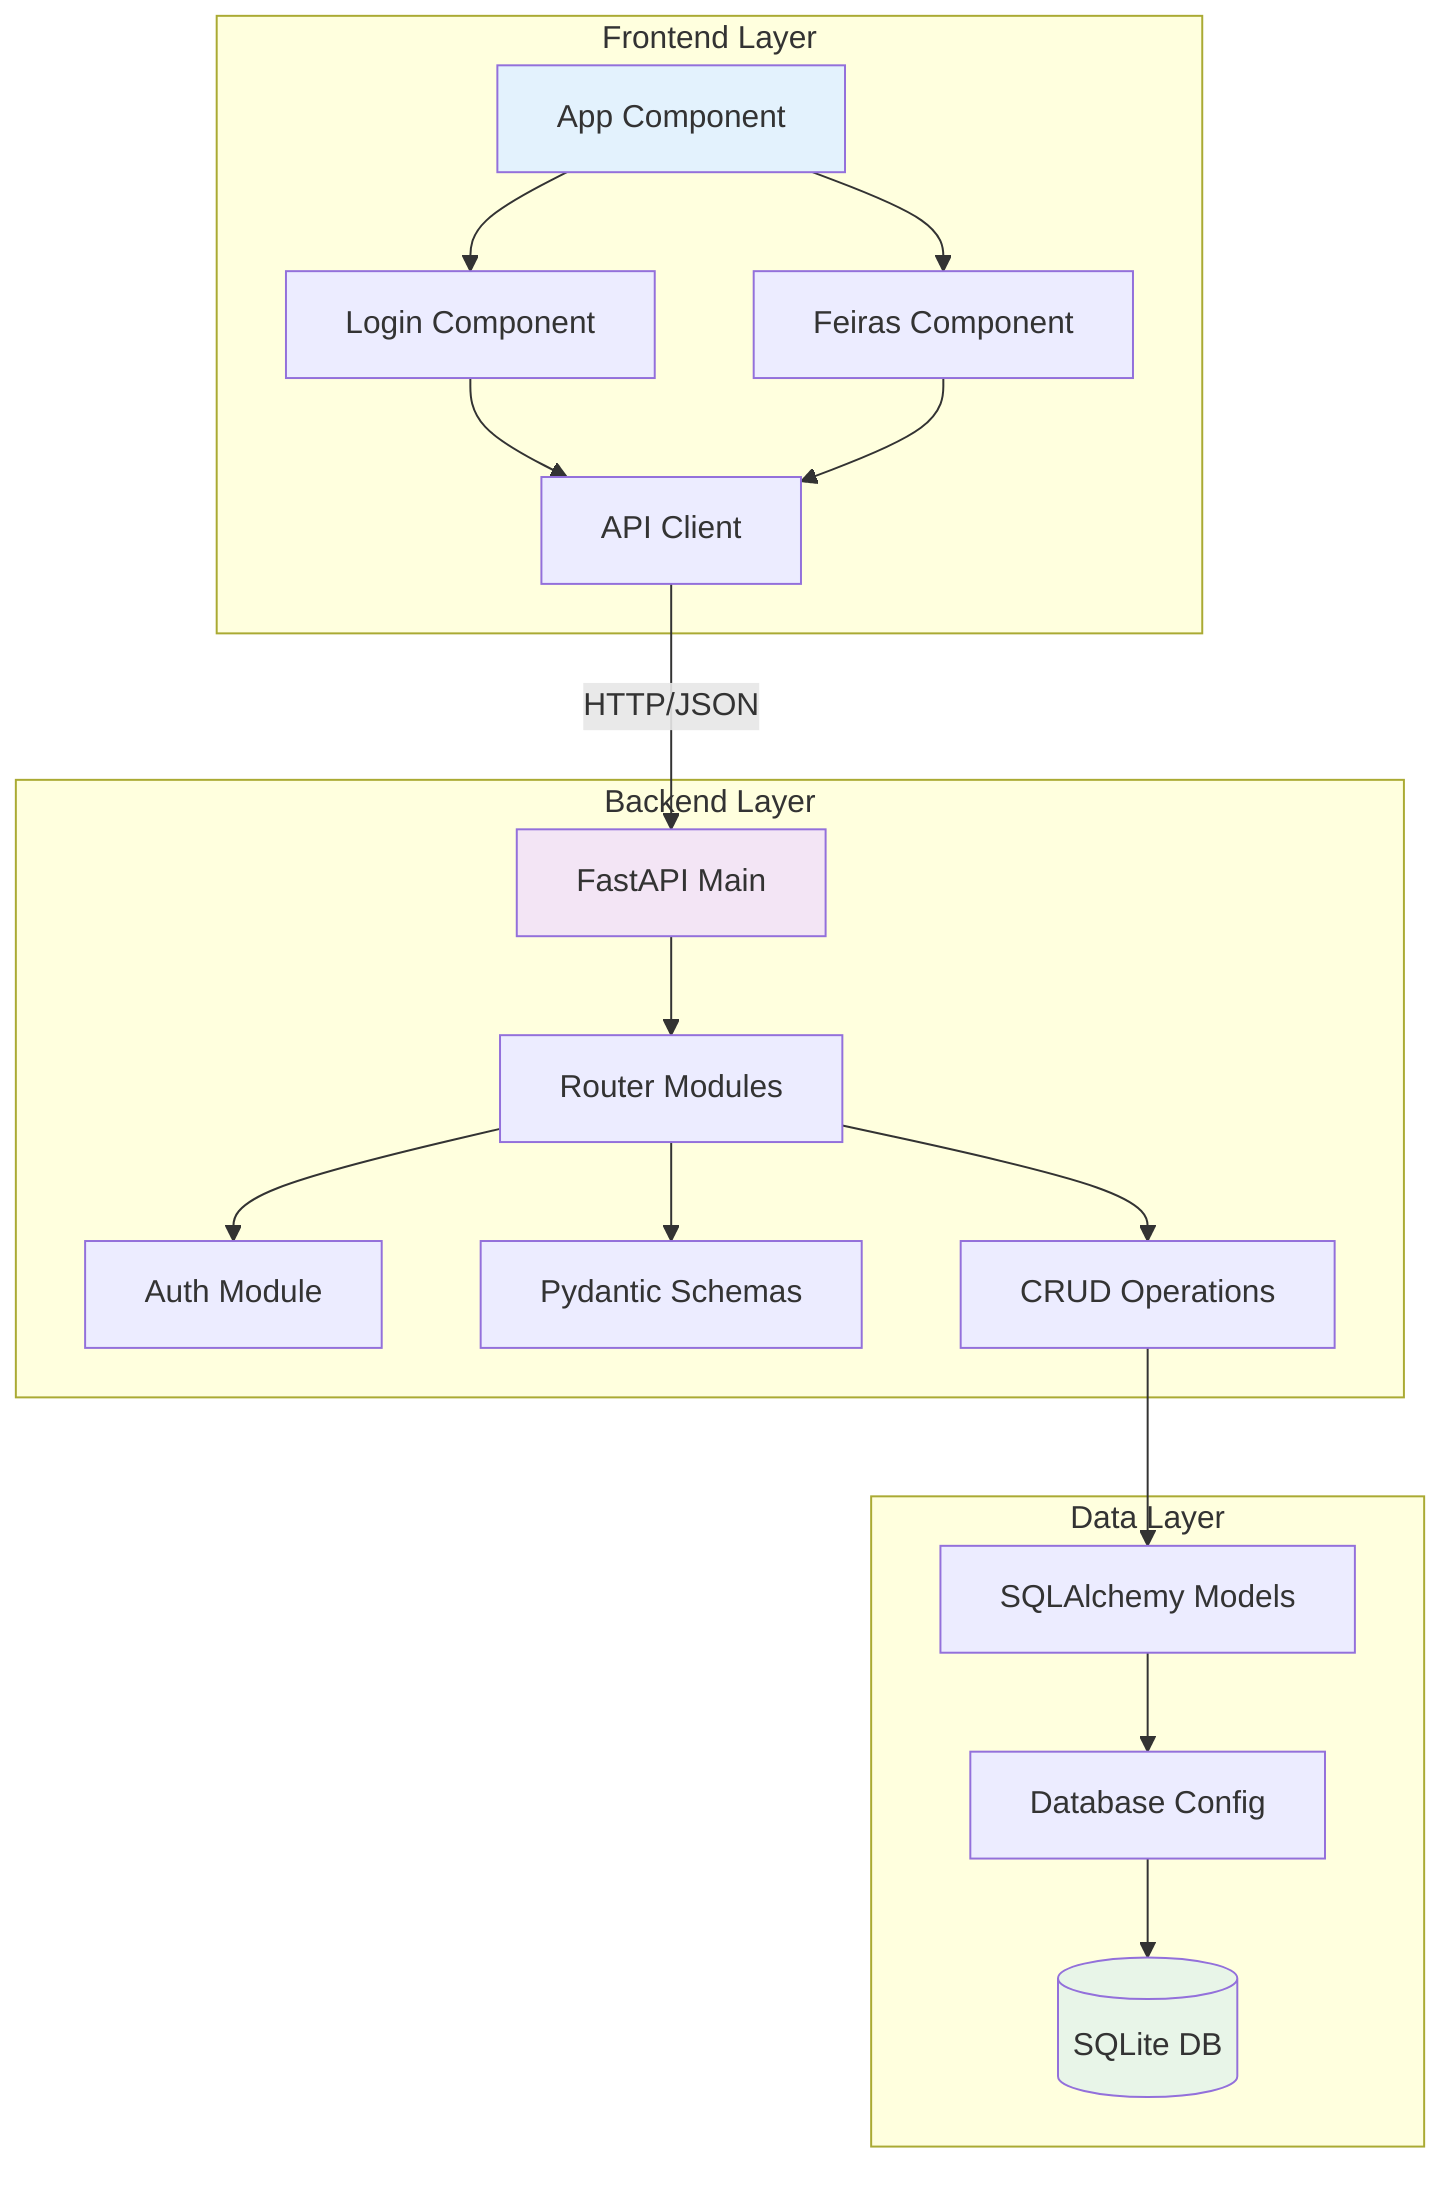 graph TB
    subgraph "Frontend Layer"
        APP[App Component]
        LOGIN[Login Component]
        FEIRAS[Feiras Component]
        API_CLIENT[API Client]
    end
    
    subgraph "Backend Layer"
        MAIN[FastAPI Main]
        ROUTERS[Router Modules]
        AUTH_MOD[Auth Module]
        SCHEMAS[Pydantic Schemas]
        CRUD[CRUD Operations]
    end
    
    subgraph "Data Layer"
        MODELS[SQLAlchemy Models]
        DATABASE[Database Config]
        SQLITE[(SQLite DB)]
    end
    
    APP --> LOGIN
    APP --> FEIRAS
    LOGIN --> API_CLIENT
    FEIRAS --> API_CLIENT
    API_CLIENT -->|HTTP/JSON| MAIN
    
    MAIN --> ROUTERS
    ROUTERS --> AUTH_MOD
    ROUTERS --> SCHEMAS
    ROUTERS --> CRUD
    CRUD --> MODELS
    MODELS --> DATABASE
    DATABASE --> SQLITE
    
    style APP fill:#e3f2fd
    style MAIN fill:#f3e5f5
    style SQLITE fill:#e8f5e8